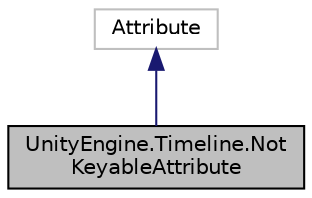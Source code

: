 digraph "UnityEngine.Timeline.NotKeyableAttribute"
{
 // LATEX_PDF_SIZE
  edge [fontname="Helvetica",fontsize="10",labelfontname="Helvetica",labelfontsize="10"];
  node [fontname="Helvetica",fontsize="10",shape=record];
  Node1 [label="UnityEngine.Timeline.Not\lKeyableAttribute",height=0.2,width=0.4,color="black", fillcolor="grey75", style="filled", fontcolor="black",tooltip="Apply this to a PlayableBehaviour class or field to indicate that it is not animatable."];
  Node2 -> Node1 [dir="back",color="midnightblue",fontsize="10",style="solid",fontname="Helvetica"];
  Node2 [label="Attribute",height=0.2,width=0.4,color="grey75", fillcolor="white", style="filled",tooltip=" "];
}
